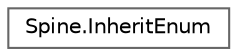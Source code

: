digraph "类继承关系图"
{
 // LATEX_PDF_SIZE
  bgcolor="transparent";
  edge [fontname=Helvetica,fontsize=10,labelfontname=Helvetica,labelfontsize=10];
  node [fontname=Helvetica,fontsize=10,shape=box,height=0.2,width=0.4];
  rankdir="LR";
  Node0 [id="Node000000",label="Spine.InheritEnum",height=0.2,width=0.4,color="grey40", fillcolor="white", style="filled",URL="$class_spine_1_1_inherit_enum.html",tooltip=" "];
}
